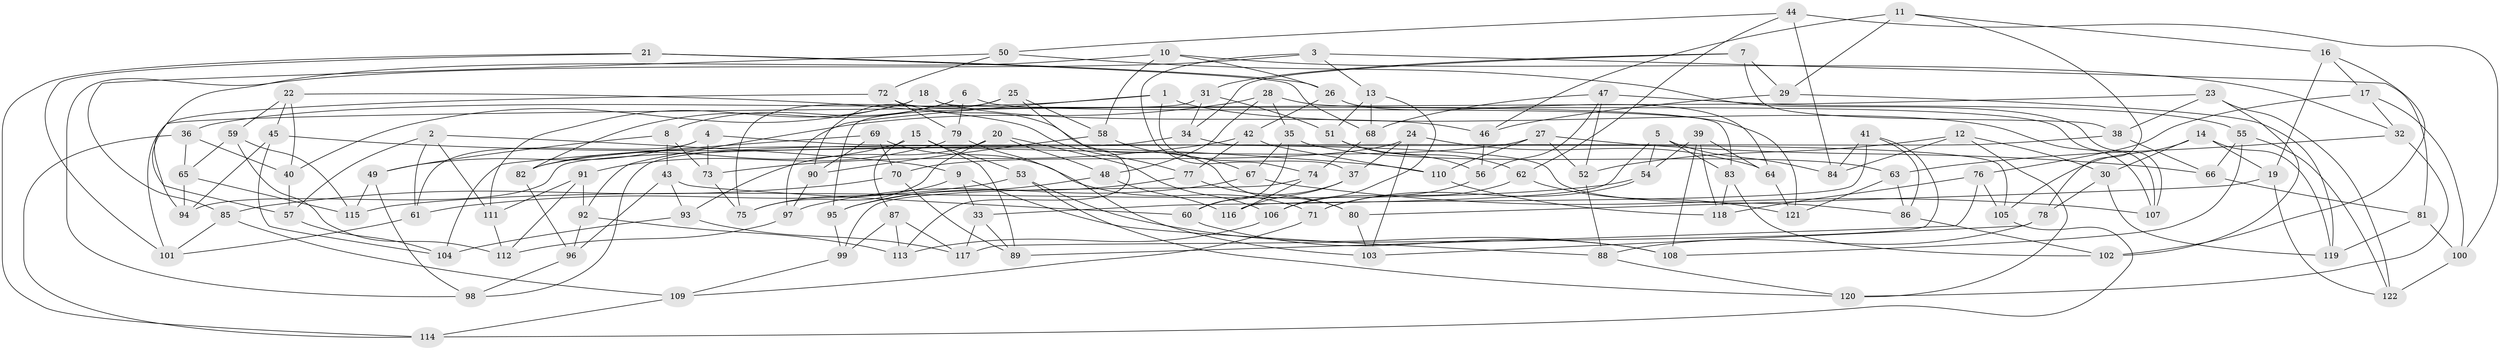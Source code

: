 // Generated by graph-tools (version 1.1) at 2025/50/03/09/25 03:50:55]
// undirected, 122 vertices, 244 edges
graph export_dot {
graph [start="1"]
  node [color=gray90,style=filled];
  1;
  2;
  3;
  4;
  5;
  6;
  7;
  8;
  9;
  10;
  11;
  12;
  13;
  14;
  15;
  16;
  17;
  18;
  19;
  20;
  21;
  22;
  23;
  24;
  25;
  26;
  27;
  28;
  29;
  30;
  31;
  32;
  33;
  34;
  35;
  36;
  37;
  38;
  39;
  40;
  41;
  42;
  43;
  44;
  45;
  46;
  47;
  48;
  49;
  50;
  51;
  52;
  53;
  54;
  55;
  56;
  57;
  58;
  59;
  60;
  61;
  62;
  63;
  64;
  65;
  66;
  67;
  68;
  69;
  70;
  71;
  72;
  73;
  74;
  75;
  76;
  77;
  78;
  79;
  80;
  81;
  82;
  83;
  84;
  85;
  86;
  87;
  88;
  89;
  90;
  91;
  92;
  93;
  94;
  95;
  96;
  97;
  98;
  99;
  100;
  101;
  102;
  103;
  104;
  105;
  106;
  107;
  108;
  109;
  110;
  111;
  112;
  113;
  114;
  115;
  116;
  117;
  118;
  119;
  120;
  121;
  122;
  1 -- 37;
  1 -- 97;
  1 -- 36;
  1 -- 107;
  2 -- 61;
  2 -- 57;
  2 -- 9;
  2 -- 111;
  3 -- 13;
  3 -- 74;
  3 -- 98;
  3 -- 81;
  4 -- 73;
  4 -- 61;
  4 -- 86;
  4 -- 49;
  5 -- 84;
  5 -- 83;
  5 -- 54;
  5 -- 33;
  6 -- 82;
  6 -- 8;
  6 -- 79;
  6 -- 121;
  7 -- 34;
  7 -- 31;
  7 -- 29;
  7 -- 38;
  8 -- 43;
  8 -- 49;
  8 -- 73;
  9 -- 33;
  9 -- 88;
  9 -- 75;
  10 -- 58;
  10 -- 57;
  10 -- 26;
  10 -- 32;
  11 -- 78;
  11 -- 16;
  11 -- 29;
  11 -- 46;
  12 -- 30;
  12 -- 84;
  12 -- 120;
  12 -- 52;
  13 -- 106;
  13 -- 51;
  13 -- 68;
  14 -- 105;
  14 -- 119;
  14 -- 19;
  14 -- 30;
  15 -- 82;
  15 -- 53;
  15 -- 87;
  15 -- 89;
  16 -- 102;
  16 -- 19;
  16 -- 17;
  17 -- 76;
  17 -- 32;
  17 -- 100;
  18 -- 111;
  18 -- 46;
  18 -- 83;
  18 -- 40;
  19 -- 80;
  19 -- 122;
  20 -- 48;
  20 -- 93;
  20 -- 75;
  20 -- 106;
  21 -- 68;
  21 -- 26;
  21 -- 114;
  21 -- 101;
  22 -- 40;
  22 -- 45;
  22 -- 59;
  22 -- 77;
  23 -- 38;
  23 -- 102;
  23 -- 101;
  23 -- 122;
  24 -- 70;
  24 -- 103;
  24 -- 37;
  24 -- 64;
  25 -- 113;
  25 -- 58;
  25 -- 90;
  25 -- 75;
  26 -- 64;
  26 -- 42;
  27 -- 52;
  27 -- 66;
  27 -- 110;
  27 -- 82;
  28 -- 92;
  28 -- 48;
  28 -- 107;
  28 -- 35;
  29 -- 46;
  29 -- 119;
  30 -- 78;
  30 -- 119;
  31 -- 51;
  31 -- 95;
  31 -- 34;
  32 -- 63;
  32 -- 120;
  33 -- 117;
  33 -- 89;
  34 -- 98;
  34 -- 105;
  35 -- 63;
  35 -- 67;
  35 -- 60;
  36 -- 114;
  36 -- 65;
  36 -- 40;
  37 -- 116;
  37 -- 60;
  38 -- 66;
  38 -- 94;
  39 -- 54;
  39 -- 108;
  39 -- 64;
  39 -- 118;
  40 -- 57;
  41 -- 117;
  41 -- 116;
  41 -- 84;
  41 -- 86;
  42 -- 77;
  42 -- 110;
  42 -- 73;
  43 -- 60;
  43 -- 93;
  43 -- 96;
  44 -- 50;
  44 -- 100;
  44 -- 62;
  44 -- 84;
  45 -- 94;
  45 -- 110;
  45 -- 104;
  46 -- 56;
  47 -- 56;
  47 -- 68;
  47 -- 52;
  47 -- 55;
  48 -- 95;
  48 -- 116;
  49 -- 115;
  49 -- 98;
  50 -- 107;
  50 -- 85;
  50 -- 72;
  51 -- 62;
  51 -- 56;
  52 -- 88;
  53 -- 61;
  53 -- 120;
  53 -- 108;
  54 -- 115;
  54 -- 71;
  55 -- 122;
  55 -- 108;
  55 -- 66;
  56 -- 106;
  57 -- 104;
  58 -- 67;
  58 -- 90;
  59 -- 112;
  59 -- 115;
  59 -- 65;
  60 -- 108;
  61 -- 101;
  62 -- 71;
  62 -- 121;
  63 -- 86;
  63 -- 121;
  64 -- 121;
  65 -- 115;
  65 -- 94;
  66 -- 81;
  67 -- 107;
  67 -- 97;
  68 -- 74;
  69 -- 90;
  69 -- 71;
  69 -- 70;
  69 -- 104;
  70 -- 85;
  70 -- 89;
  71 -- 109;
  72 -- 79;
  72 -- 80;
  72 -- 94;
  73 -- 75;
  74 -- 116;
  74 -- 99;
  76 -- 89;
  76 -- 118;
  76 -- 105;
  77 -- 95;
  77 -- 80;
  78 -- 103;
  78 -- 88;
  79 -- 91;
  79 -- 103;
  80 -- 103;
  81 -- 119;
  81 -- 100;
  82 -- 96;
  83 -- 118;
  83 -- 102;
  85 -- 101;
  85 -- 109;
  86 -- 102;
  87 -- 117;
  87 -- 99;
  87 -- 113;
  88 -- 120;
  90 -- 97;
  91 -- 111;
  91 -- 112;
  91 -- 92;
  92 -- 96;
  92 -- 113;
  93 -- 104;
  93 -- 117;
  95 -- 99;
  96 -- 98;
  97 -- 112;
  99 -- 109;
  100 -- 122;
  105 -- 114;
  106 -- 113;
  109 -- 114;
  110 -- 118;
  111 -- 112;
}
